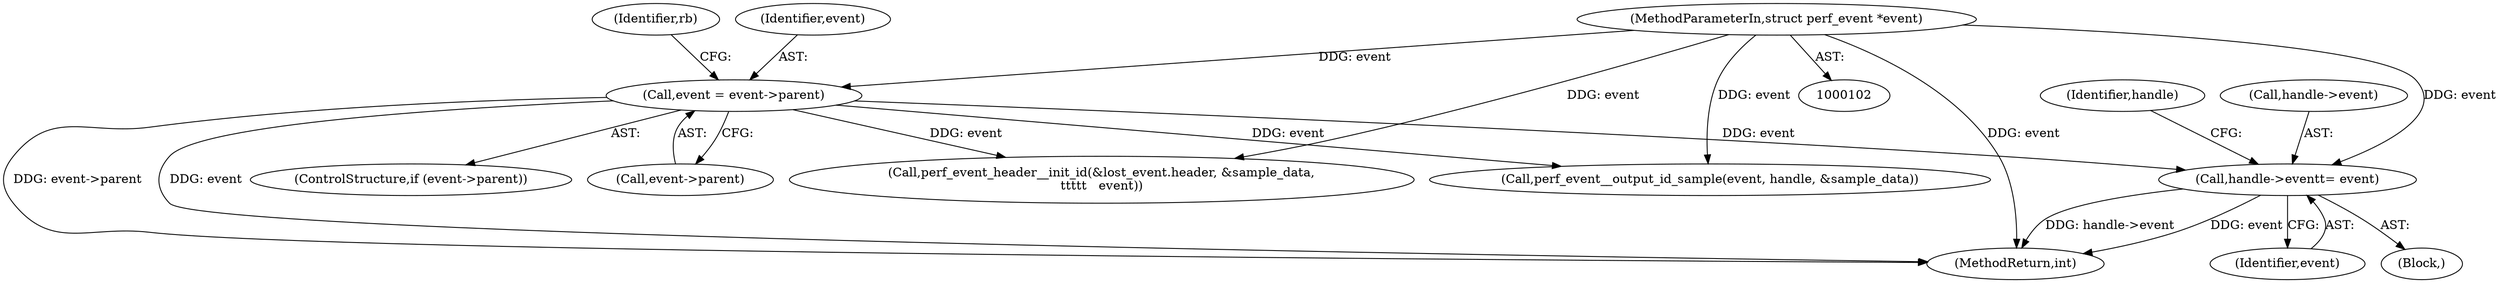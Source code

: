 digraph "0_linux_a8b0ca17b80e92faab46ee7179ba9e99ccb61233_68@pointer" {
"1000141" [label="(Call,handle->event\t= event)"];
"1000121" [label="(Call,event = event->parent)"];
"1000104" [label="(MethodParameterIn,struct perf_event *event)"];
"1000148" [label="(Identifier,handle)"];
"1000122" [label="(Identifier,event)"];
"1000117" [label="(ControlStructure,if (event->parent))"];
"1000123" [label="(Call,event->parent)"];
"1000121" [label="(Call,event = event->parent)"];
"1000180" [label="(Call,perf_event_header__init_id(&lost_event.header, &sample_data,\n\t\t\t\t\t   event))"];
"1000145" [label="(Identifier,event)"];
"1000108" [label="(Block,)"];
"1000127" [label="(Identifier,rb)"];
"1000142" [label="(Call,handle->event)"];
"1000356" [label="(Call,perf_event__output_id_sample(event, handle, &sample_data))"];
"1000141" [label="(Call,handle->event\t= event)"];
"1000104" [label="(MethodParameterIn,struct perf_event *event)"];
"1000376" [label="(MethodReturn,int)"];
"1000141" -> "1000108"  [label="AST: "];
"1000141" -> "1000145"  [label="CFG: "];
"1000142" -> "1000141"  [label="AST: "];
"1000145" -> "1000141"  [label="AST: "];
"1000148" -> "1000141"  [label="CFG: "];
"1000141" -> "1000376"  [label="DDG: handle->event"];
"1000141" -> "1000376"  [label="DDG: event"];
"1000121" -> "1000141"  [label="DDG: event"];
"1000104" -> "1000141"  [label="DDG: event"];
"1000121" -> "1000117"  [label="AST: "];
"1000121" -> "1000123"  [label="CFG: "];
"1000122" -> "1000121"  [label="AST: "];
"1000123" -> "1000121"  [label="AST: "];
"1000127" -> "1000121"  [label="CFG: "];
"1000121" -> "1000376"  [label="DDG: event->parent"];
"1000121" -> "1000376"  [label="DDG: event"];
"1000104" -> "1000121"  [label="DDG: event"];
"1000121" -> "1000180"  [label="DDG: event"];
"1000121" -> "1000356"  [label="DDG: event"];
"1000104" -> "1000102"  [label="AST: "];
"1000104" -> "1000376"  [label="DDG: event"];
"1000104" -> "1000180"  [label="DDG: event"];
"1000104" -> "1000356"  [label="DDG: event"];
}
